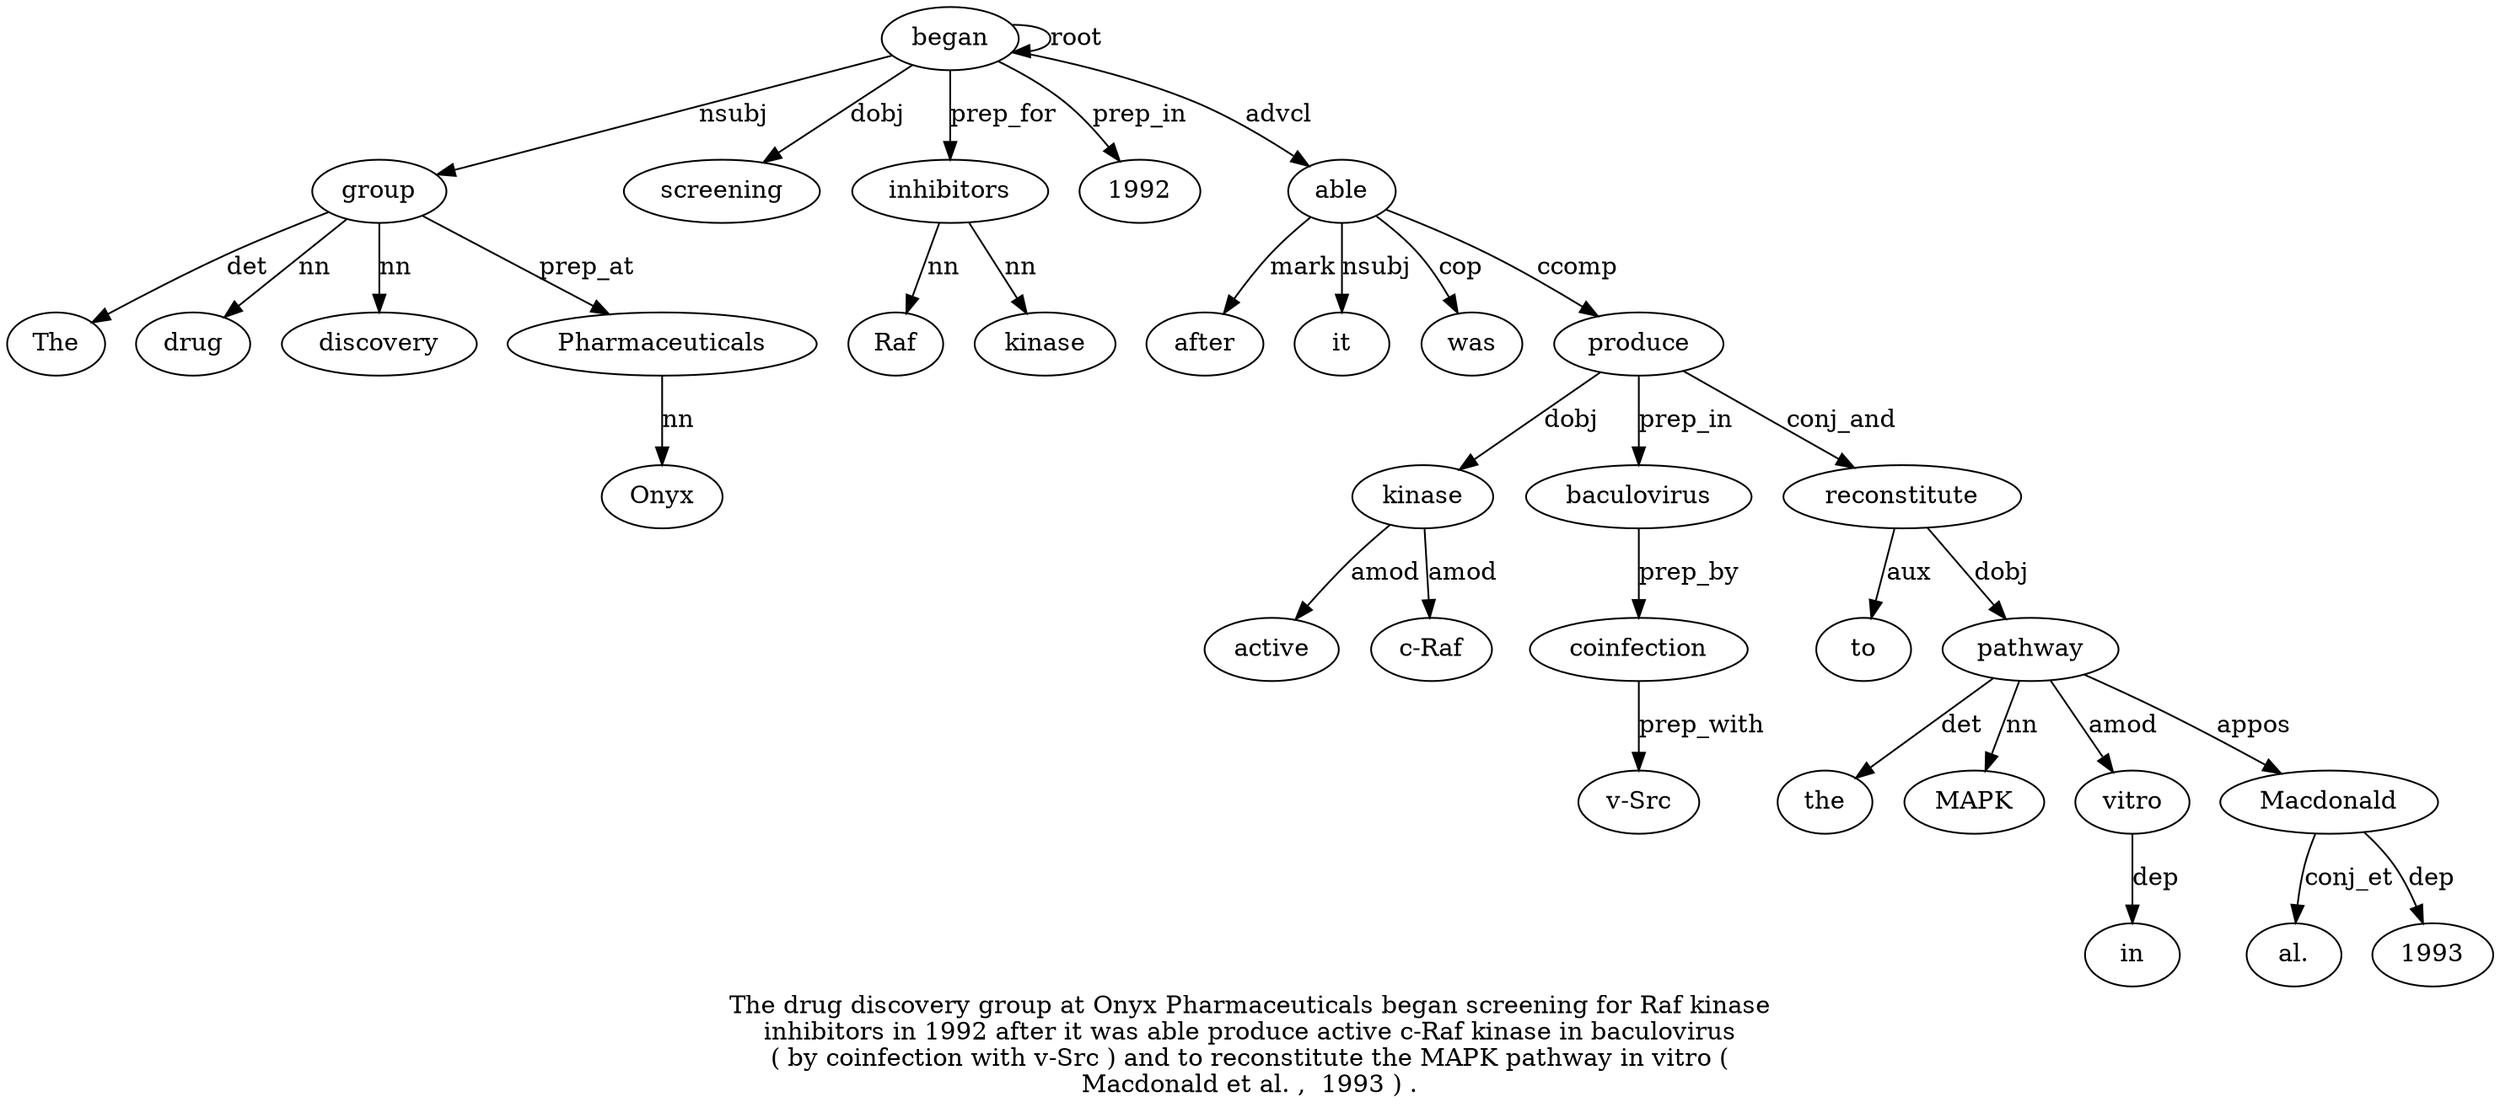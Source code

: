 digraph "The drug discovery group at Onyx Pharmaceuticals began screening for Raf kinase inhibitors in 1992 after it was able produce active c-Raf kinase in baculovirus ( by coinfection with v-Src ) and to reconstitute the MAPK pathway in vitro ( Macdonald et al. ,  1993 ) ." {
label="The drug discovery group at Onyx Pharmaceuticals began screening for Raf kinase
inhibitors in 1992 after it was able produce active c-Raf kinase in baculovirus
( by coinfection with v-Src ) and to reconstitute the MAPK pathway in vitro (
Macdonald et al. ,  1993 ) .";
group4 [style=filled, fillcolor=white, label=group];
The1 [style=filled, fillcolor=white, label=The];
group4 -> The1  [label=det];
drug2 [style=filled, fillcolor=white, label=drug];
group4 -> drug2  [label=nn];
discovery3 [style=filled, fillcolor=white, label=discovery];
group4 -> discovery3  [label=nn];
began8 [style=filled, fillcolor=white, label=began];
began8 -> group4  [label=nsubj];
Pharmaceuticals7 [style=filled, fillcolor=white, label=Pharmaceuticals];
Onyx6 [style=filled, fillcolor=white, label=Onyx];
Pharmaceuticals7 -> Onyx6  [label=nn];
group4 -> Pharmaceuticals7  [label=prep_at];
began8 -> began8  [label=root];
screening9 [style=filled, fillcolor=white, label=screening];
began8 -> screening9  [label=dobj];
inhibitors13 [style=filled, fillcolor=white, label=inhibitors];
Raf11 [style=filled, fillcolor=white, label=Raf];
inhibitors13 -> Raf11  [label=nn];
kinase12 [style=filled, fillcolor=white, label=kinase];
inhibitors13 -> kinase12  [label=nn];
began8 -> inhibitors13  [label=prep_for];
199215 [style=filled, fillcolor=white, label=1992];
began8 -> 199215  [label=prep_in];
able19 [style=filled, fillcolor=white, label=able];
after16 [style=filled, fillcolor=white, label=after];
able19 -> after16  [label=mark];
it17 [style=filled, fillcolor=white, label=it];
able19 -> it17  [label=nsubj];
was18 [style=filled, fillcolor=white, label=was];
able19 -> was18  [label=cop];
began8 -> able19  [label=advcl];
produce20 [style=filled, fillcolor=white, label=produce];
able19 -> produce20  [label=ccomp];
kinase23 [style=filled, fillcolor=white, label=kinase];
active21 [style=filled, fillcolor=white, label=active];
kinase23 -> active21  [label=amod];
"c-Raf22" [style=filled, fillcolor=white, label="c-Raf"];
kinase23 -> "c-Raf22"  [label=amod];
produce20 -> kinase23  [label=dobj];
baculovirus25 [style=filled, fillcolor=white, label=baculovirus];
produce20 -> baculovirus25  [label=prep_in];
coinfection28 [style=filled, fillcolor=white, label=coinfection];
baculovirus25 -> coinfection28  [label=prep_by];
"v-Src30" [style=filled, fillcolor=white, label="v-Src"];
coinfection28 -> "v-Src30"  [label=prep_with];
reconstitute34 [style=filled, fillcolor=white, label=reconstitute];
to33 [style=filled, fillcolor=white, label=to];
reconstitute34 -> to33  [label=aux];
produce20 -> reconstitute34  [label=conj_and];
pathway37 [style=filled, fillcolor=white, label=pathway];
the35 [style=filled, fillcolor=white, label=the];
pathway37 -> the35  [label=det];
MAPK36 [style=filled, fillcolor=white, label=MAPK];
pathway37 -> MAPK36  [label=nn];
reconstitute34 -> pathway37  [label=dobj];
vitro39 [style=filled, fillcolor=white, label=vitro];
in38 [style=filled, fillcolor=white, label=in];
vitro39 -> in38  [label=dep];
pathway37 -> vitro39  [label=amod];
Macdonald41 [style=filled, fillcolor=white, label=Macdonald];
pathway37 -> Macdonald41  [label=appos];
"al.43" [style=filled, fillcolor=white, label="al."];
Macdonald41 -> "al.43"  [label=conj_et];
199345 [style=filled, fillcolor=white, label=1993];
Macdonald41 -> 199345  [label=dep];
}
